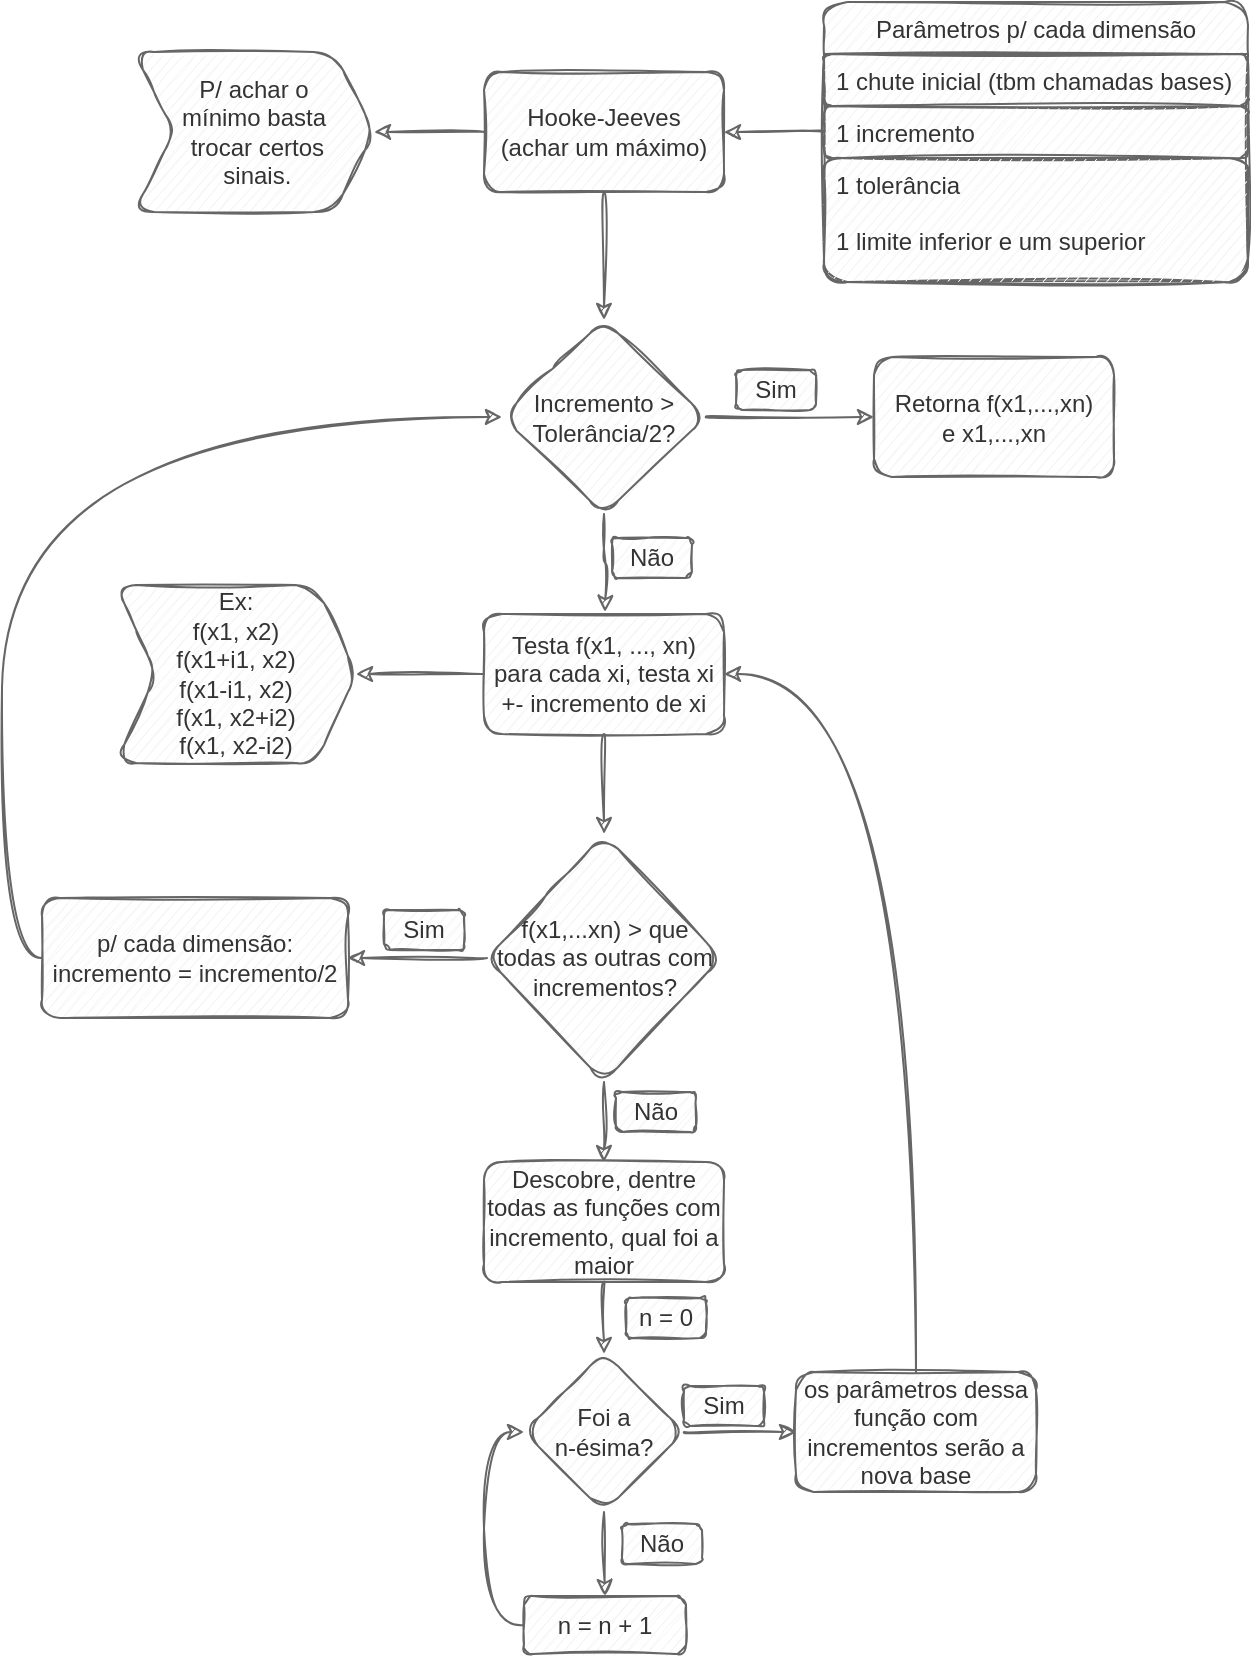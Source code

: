 <mxfile version="14.5.6" type="device"><diagram id="P_zUEG8at0IhygcqoBLI" name="Page-1"><mxGraphModel dx="1423" dy="780" grid="0" gridSize="10" guides="1" tooltips="1" connect="1" arrows="1" fold="1" page="1" pageScale="1" pageWidth="1169" pageHeight="827" math="0" shadow="0"><root><mxCell id="0"/><mxCell id="1" parent="0"/><mxCell id="lJXo9rGfEUvjsIG0CpU9-11" style="edgeStyle=orthogonalEdgeStyle;orthogonalLoop=1;jettySize=auto;html=1;exitX=0.5;exitY=1;exitDx=0;exitDy=0;entryX=0.5;entryY=0;entryDx=0;entryDy=0;curved=1;sketch=1;fillColor=#f5f5f5;strokeColor=#666666;" edge="1" parent="1" source="lJXo9rGfEUvjsIG0CpU9-1" target="lJXo9rGfEUvjsIG0CpU9-10"><mxGeometry relative="1" as="geometry"/></mxCell><mxCell id="lJXo9rGfEUvjsIG0CpU9-48" style="edgeStyle=orthogonalEdgeStyle;orthogonalLoop=1;jettySize=auto;html=1;exitX=0;exitY=0.5;exitDx=0;exitDy=0;curved=1;sketch=1;fillColor=#f5f5f5;strokeColor=#666666;" edge="1" parent="1" source="lJXo9rGfEUvjsIG0CpU9-1" target="lJXo9rGfEUvjsIG0CpU9-47"><mxGeometry relative="1" as="geometry"/></mxCell><mxCell id="lJXo9rGfEUvjsIG0CpU9-1" value="Hooke-Jeeves&lt;br&gt;(achar um máximo)" style="whiteSpace=wrap;html=1;sketch=1;rounded=1;fillColor=#f5f5f5;strokeColor=#666666;fontColor=#333333;" vertex="1" parent="1"><mxGeometry x="296" y="89" width="120" height="60" as="geometry"/></mxCell><mxCell id="lJXo9rGfEUvjsIG0CpU9-4" value="Parâmetros p/ cada dimensão" style="swimlane;fontStyle=0;childLayout=stackLayout;horizontal=1;startSize=26;fillColor=#f5f5f5;horizontalStack=0;resizeParent=1;resizeParentMax=0;resizeLast=0;collapsible=1;marginBottom=0;sketch=1;rounded=1;strokeColor=#666666;fontColor=#333333;" vertex="1" parent="1"><mxGeometry x="466" y="54" width="212" height="140" as="geometry"/></mxCell><mxCell id="lJXo9rGfEUvjsIG0CpU9-5" value="1 chute inicial (tbm chamadas bases)" style="text;strokeColor=#666666;fillColor=#f5f5f5;align=left;verticalAlign=top;spacingLeft=4;spacingRight=4;overflow=hidden;rotatable=0;points=[[0,0.5],[1,0.5]];portConstraint=eastwest;sketch=1;rounded=1;fontColor=#333333;" vertex="1" parent="lJXo9rGfEUvjsIG0CpU9-4"><mxGeometry y="26" width="212" height="26" as="geometry"/></mxCell><mxCell id="lJXo9rGfEUvjsIG0CpU9-6" value="1 incremento" style="text;strokeColor=#666666;fillColor=#f5f5f5;align=left;verticalAlign=top;spacingLeft=4;spacingRight=4;overflow=hidden;rotatable=0;points=[[0,0.5],[1,0.5]];portConstraint=eastwest;sketch=1;rounded=1;fontColor=#333333;" vertex="1" parent="lJXo9rGfEUvjsIG0CpU9-4"><mxGeometry y="52" width="212" height="26" as="geometry"/></mxCell><mxCell id="lJXo9rGfEUvjsIG0CpU9-7" value="1 tolerância&#10;&#10;1 limite inferior e um superior" style="text;strokeColor=#666666;fillColor=#f5f5f5;align=left;verticalAlign=top;spacingLeft=4;spacingRight=4;overflow=hidden;rotatable=0;points=[[0,0.5],[1,0.5]];portConstraint=eastwest;sketch=1;rounded=1;fontColor=#333333;" vertex="1" parent="lJXo9rGfEUvjsIG0CpU9-4"><mxGeometry y="78" width="212" height="62" as="geometry"/></mxCell><mxCell id="lJXo9rGfEUvjsIG0CpU9-8" style="edgeStyle=orthogonalEdgeStyle;orthogonalLoop=1;jettySize=auto;html=1;exitX=0;exitY=0.5;exitDx=0;exitDy=0;curved=1;sketch=1;fillColor=#f5f5f5;strokeColor=#666666;" edge="1" parent="1" source="lJXo9rGfEUvjsIG0CpU9-6" target="lJXo9rGfEUvjsIG0CpU9-1"><mxGeometry relative="1" as="geometry"/></mxCell><mxCell id="lJXo9rGfEUvjsIG0CpU9-14" style="edgeStyle=orthogonalEdgeStyle;orthogonalLoop=1;jettySize=auto;html=1;exitX=1;exitY=0.5;exitDx=0;exitDy=0;entryX=0;entryY=0.5;entryDx=0;entryDy=0;curved=1;sketch=1;fillColor=#f5f5f5;strokeColor=#666666;" edge="1" parent="1" source="lJXo9rGfEUvjsIG0CpU9-10" target="lJXo9rGfEUvjsIG0CpU9-13"><mxGeometry relative="1" as="geometry"/></mxCell><mxCell id="lJXo9rGfEUvjsIG0CpU9-15" value="" style="edgeStyle=orthogonalEdgeStyle;orthogonalLoop=1;jettySize=auto;html=1;curved=1;sketch=1;fillColor=#f5f5f5;strokeColor=#666666;" edge="1" parent="1" source="lJXo9rGfEUvjsIG0CpU9-10"><mxGeometry relative="1" as="geometry"><mxPoint x="356.5" y="359" as="targetPoint"/></mxGeometry></mxCell><mxCell id="lJXo9rGfEUvjsIG0CpU9-10" value="Incremento &amp;gt; Tolerância/2?" style="rhombus;whiteSpace=wrap;html=1;sketch=1;rounded=1;fillColor=#f5f5f5;strokeColor=#666666;fontColor=#333333;" vertex="1" parent="1"><mxGeometry x="305" y="213" width="102" height="97" as="geometry"/></mxCell><mxCell id="lJXo9rGfEUvjsIG0CpU9-13" value="Retorna f(x1,...,xn)&lt;br&gt;e x1,...,xn" style="whiteSpace=wrap;html=1;sketch=1;rounded=1;fillColor=#f5f5f5;strokeColor=#666666;fontColor=#333333;" vertex="1" parent="1"><mxGeometry x="491" y="231.5" width="120" height="60" as="geometry"/></mxCell><mxCell id="lJXo9rGfEUvjsIG0CpU9-18" style="edgeStyle=orthogonalEdgeStyle;orthogonalLoop=1;jettySize=auto;html=1;exitX=0;exitY=0.5;exitDx=0;exitDy=0;entryX=1;entryY=0.5;entryDx=0;entryDy=0;curved=1;sketch=1;fillColor=#f5f5f5;strokeColor=#666666;" edge="1" parent="1" source="lJXo9rGfEUvjsIG0CpU9-16"><mxGeometry relative="1" as="geometry"><mxPoint x="232" y="390" as="targetPoint"/></mxGeometry></mxCell><mxCell id="lJXo9rGfEUvjsIG0CpU9-21" style="edgeStyle=orthogonalEdgeStyle;orthogonalLoop=1;jettySize=auto;html=1;exitX=0.5;exitY=1;exitDx=0;exitDy=0;curved=1;sketch=1;fillColor=#f5f5f5;strokeColor=#666666;" edge="1" parent="1" source="lJXo9rGfEUvjsIG0CpU9-16" target="lJXo9rGfEUvjsIG0CpU9-20"><mxGeometry relative="1" as="geometry"/></mxCell><mxCell id="lJXo9rGfEUvjsIG0CpU9-16" value="Testa f(x1, ..., xn)&lt;br&gt;para cada xi, testa xi +- incremento de xi" style="whiteSpace=wrap;html=1;sketch=1;rounded=1;fillColor=#f5f5f5;strokeColor=#666666;fontColor=#333333;" vertex="1" parent="1"><mxGeometry x="296" y="360" width="120" height="60" as="geometry"/></mxCell><mxCell id="lJXo9rGfEUvjsIG0CpU9-19" value="Ex: &lt;br&gt;f(x1, x2)&lt;br&gt;f(x1+i1, x2)&lt;br&gt;f(x1-i1, x2)&lt;br&gt;f(x1, x2+i2)&lt;br&gt;f(x1, x2-i2)" style="shape=step;perimeter=stepPerimeter;whiteSpace=wrap;html=1;fixedSize=1;sketch=1;rounded=1;fillColor=#f5f5f5;strokeColor=#666666;fontColor=#333333;" vertex="1" parent="1"><mxGeometry x="112" y="345.5" width="120" height="89" as="geometry"/></mxCell><mxCell id="lJXo9rGfEUvjsIG0CpU9-24" style="edgeStyle=orthogonalEdgeStyle;orthogonalLoop=1;jettySize=auto;html=1;exitX=0;exitY=0.5;exitDx=0;exitDy=0;curved=1;sketch=1;fillColor=#f5f5f5;strokeColor=#666666;" edge="1" parent="1" source="lJXo9rGfEUvjsIG0CpU9-20" target="lJXo9rGfEUvjsIG0CpU9-23"><mxGeometry relative="1" as="geometry"/></mxCell><mxCell id="lJXo9rGfEUvjsIG0CpU9-31" style="edgeStyle=orthogonalEdgeStyle;orthogonalLoop=1;jettySize=auto;html=1;exitX=0.5;exitY=1;exitDx=0;exitDy=0;curved=1;sketch=1;fillColor=#f5f5f5;strokeColor=#666666;" edge="1" parent="1" source="lJXo9rGfEUvjsIG0CpU9-20"><mxGeometry relative="1" as="geometry"><mxPoint x="356" y="634" as="targetPoint"/></mxGeometry></mxCell><mxCell id="lJXo9rGfEUvjsIG0CpU9-20" value="f(x1,...xn) &amp;gt; que todas as outras com incrementos?" style="rhombus;whiteSpace=wrap;html=1;sketch=1;rounded=1;fillColor=#f5f5f5;strokeColor=#666666;fontColor=#333333;" vertex="1" parent="1"><mxGeometry x="297.5" y="470" width="117" height="124" as="geometry"/></mxCell><mxCell id="lJXo9rGfEUvjsIG0CpU9-26" style="edgeStyle=orthogonalEdgeStyle;orthogonalLoop=1;jettySize=auto;html=1;exitX=0;exitY=0.5;exitDx=0;exitDy=0;entryX=0;entryY=0.5;entryDx=0;entryDy=0;curved=1;sketch=1;fillColor=#f5f5f5;strokeColor=#666666;" edge="1" parent="1" source="lJXo9rGfEUvjsIG0CpU9-23" target="lJXo9rGfEUvjsIG0CpU9-10"><mxGeometry relative="1" as="geometry"/></mxCell><mxCell id="lJXo9rGfEUvjsIG0CpU9-23" value="p/ cada dimensão:&lt;br&gt;incremento = incremento/2" style="whiteSpace=wrap;html=1;sketch=1;rounded=1;fillColor=#f5f5f5;strokeColor=#666666;fontColor=#333333;" vertex="1" parent="1"><mxGeometry x="75" y="502" width="153" height="60" as="geometry"/></mxCell><mxCell id="lJXo9rGfEUvjsIG0CpU9-27" value="Sim" style="text;html=1;strokeColor=#666666;fillColor=#f5f5f5;align=center;verticalAlign=middle;whiteSpace=wrap;sketch=1;rounded=1;fontColor=#333333;" vertex="1" parent="1"><mxGeometry x="422" y="238" width="40" height="20" as="geometry"/></mxCell><mxCell id="lJXo9rGfEUvjsIG0CpU9-28" value="Não" style="text;html=1;strokeColor=#666666;fillColor=#f5f5f5;align=center;verticalAlign=middle;whiteSpace=wrap;sketch=1;rounded=1;fontColor=#333333;" vertex="1" parent="1"><mxGeometry x="360" y="322" width="40" height="20" as="geometry"/></mxCell><mxCell id="lJXo9rGfEUvjsIG0CpU9-29" value="Sim" style="text;html=1;strokeColor=#666666;fillColor=#f5f5f5;align=center;verticalAlign=middle;whiteSpace=wrap;sketch=1;rounded=1;fontColor=#333333;" vertex="1" parent="1"><mxGeometry x="246" y="508" width="40" height="20" as="geometry"/></mxCell><mxCell id="lJXo9rGfEUvjsIG0CpU9-35" style="edgeStyle=orthogonalEdgeStyle;orthogonalLoop=1;jettySize=auto;html=1;exitX=0.5;exitY=1;exitDx=0;exitDy=0;entryX=0.5;entryY=0;entryDx=0;entryDy=0;curved=1;sketch=1;fillColor=#f5f5f5;strokeColor=#666666;" edge="1" parent="1" source="lJXo9rGfEUvjsIG0CpU9-33"><mxGeometry relative="1" as="geometry"><mxPoint x="356" y="730" as="targetPoint"/></mxGeometry></mxCell><mxCell id="lJXo9rGfEUvjsIG0CpU9-33" value="Descobre, dentre todas as funções com incremento, qual foi a maior" style="whiteSpace=wrap;html=1;sketch=1;rounded=1;fillColor=#f5f5f5;strokeColor=#666666;fontColor=#333333;" vertex="1" parent="1"><mxGeometry x="296" y="634" width="120" height="60" as="geometry"/></mxCell><mxCell id="lJXo9rGfEUvjsIG0CpU9-41" style="edgeStyle=orthogonalEdgeStyle;orthogonalLoop=1;jettySize=auto;html=1;exitX=0.5;exitY=1;exitDx=0;exitDy=0;entryX=0.5;entryY=0;entryDx=0;entryDy=0;curved=1;sketch=1;fillColor=#f5f5f5;strokeColor=#666666;" edge="1" parent="1" source="lJXo9rGfEUvjsIG0CpU9-36" target="lJXo9rGfEUvjsIG0CpU9-40"><mxGeometry relative="1" as="geometry"/></mxCell><mxCell id="lJXo9rGfEUvjsIG0CpU9-44" style="edgeStyle=orthogonalEdgeStyle;orthogonalLoop=1;jettySize=auto;html=1;exitX=1;exitY=0.5;exitDx=0;exitDy=0;entryX=0;entryY=0.5;entryDx=0;entryDy=0;curved=1;sketch=1;fillColor=#f5f5f5;strokeColor=#666666;" edge="1" parent="1" source="lJXo9rGfEUvjsIG0CpU9-36" target="lJXo9rGfEUvjsIG0CpU9-43"><mxGeometry relative="1" as="geometry"/></mxCell><mxCell id="lJXo9rGfEUvjsIG0CpU9-36" value="Foi a n-ésima?" style="rhombus;whiteSpace=wrap;html=1;sketch=1;rounded=1;fillColor=#f5f5f5;strokeColor=#666666;fontColor=#333333;" vertex="1" parent="1"><mxGeometry x="316" y="729" width="80" height="80" as="geometry"/></mxCell><mxCell id="lJXo9rGfEUvjsIG0CpU9-37" value="n = 0" style="text;html=1;strokeColor=#666666;fillColor=#f5f5f5;align=center;verticalAlign=middle;whiteSpace=wrap;sketch=1;rounded=1;fontColor=#333333;" vertex="1" parent="1"><mxGeometry x="367" y="702" width="40" height="20" as="geometry"/></mxCell><mxCell id="lJXo9rGfEUvjsIG0CpU9-42" style="edgeStyle=orthogonalEdgeStyle;orthogonalLoop=1;jettySize=auto;html=1;exitX=0;exitY=0.5;exitDx=0;exitDy=0;entryX=0;entryY=0.5;entryDx=0;entryDy=0;curved=1;sketch=1;fillColor=#f5f5f5;strokeColor=#666666;" edge="1" parent="1" source="lJXo9rGfEUvjsIG0CpU9-40" target="lJXo9rGfEUvjsIG0CpU9-36"><mxGeometry relative="1" as="geometry"/></mxCell><mxCell id="lJXo9rGfEUvjsIG0CpU9-40" value="n = n + 1" style="whiteSpace=wrap;html=1;sketch=1;rounded=1;fillColor=#f5f5f5;strokeColor=#666666;fontColor=#333333;" vertex="1" parent="1"><mxGeometry x="316" y="851" width="81" height="29" as="geometry"/></mxCell><mxCell id="lJXo9rGfEUvjsIG0CpU9-45" style="edgeStyle=orthogonalEdgeStyle;orthogonalLoop=1;jettySize=auto;html=1;exitX=0.5;exitY=0;exitDx=0;exitDy=0;entryX=1;entryY=0.5;entryDx=0;entryDy=0;curved=1;sketch=1;fillColor=#f5f5f5;strokeColor=#666666;" edge="1" parent="1" source="lJXo9rGfEUvjsIG0CpU9-43" target="lJXo9rGfEUvjsIG0CpU9-16"><mxGeometry relative="1" as="geometry"/></mxCell><mxCell id="lJXo9rGfEUvjsIG0CpU9-43" value="os parâmetros dessa função com incrementos serão a nova base" style="whiteSpace=wrap;html=1;sketch=1;rounded=1;fillColor=#f5f5f5;strokeColor=#666666;fontColor=#333333;" vertex="1" parent="1"><mxGeometry x="452" y="739" width="120" height="60" as="geometry"/></mxCell><mxCell id="lJXo9rGfEUvjsIG0CpU9-47" value="P/ achar o &lt;br&gt;mínimo basta&lt;br&gt;&amp;nbsp;trocar certos&lt;br&gt;&amp;nbsp;sinais." style="shape=step;perimeter=stepPerimeter;whiteSpace=wrap;html=1;fixedSize=1;sketch=1;rounded=1;fillColor=#f5f5f5;strokeColor=#666666;fontColor=#333333;" vertex="1" parent="1"><mxGeometry x="121" y="79" width="120" height="80" as="geometry"/></mxCell><mxCell id="lJXo9rGfEUvjsIG0CpU9-49" value="Não" style="text;html=1;strokeColor=#666666;fillColor=#f5f5f5;align=center;verticalAlign=middle;whiteSpace=wrap;sketch=1;rounded=1;fontColor=#333333;" vertex="1" parent="1"><mxGeometry x="362" y="599" width="40" height="20" as="geometry"/></mxCell><mxCell id="lJXo9rGfEUvjsIG0CpU9-50" value="Sim" style="text;html=1;strokeColor=#666666;fillColor=#f5f5f5;align=center;verticalAlign=middle;whiteSpace=wrap;sketch=1;rounded=1;fontColor=#333333;" vertex="1" parent="1"><mxGeometry x="396" y="746" width="40" height="20" as="geometry"/></mxCell><mxCell id="lJXo9rGfEUvjsIG0CpU9-51" value="Não" style="text;html=1;strokeColor=#666666;fillColor=#f5f5f5;align=center;verticalAlign=middle;whiteSpace=wrap;sketch=1;rounded=1;fontColor=#333333;" vertex="1" parent="1"><mxGeometry x="365" y="815" width="40" height="20" as="geometry"/></mxCell></root></mxGraphModel></diagram></mxfile>